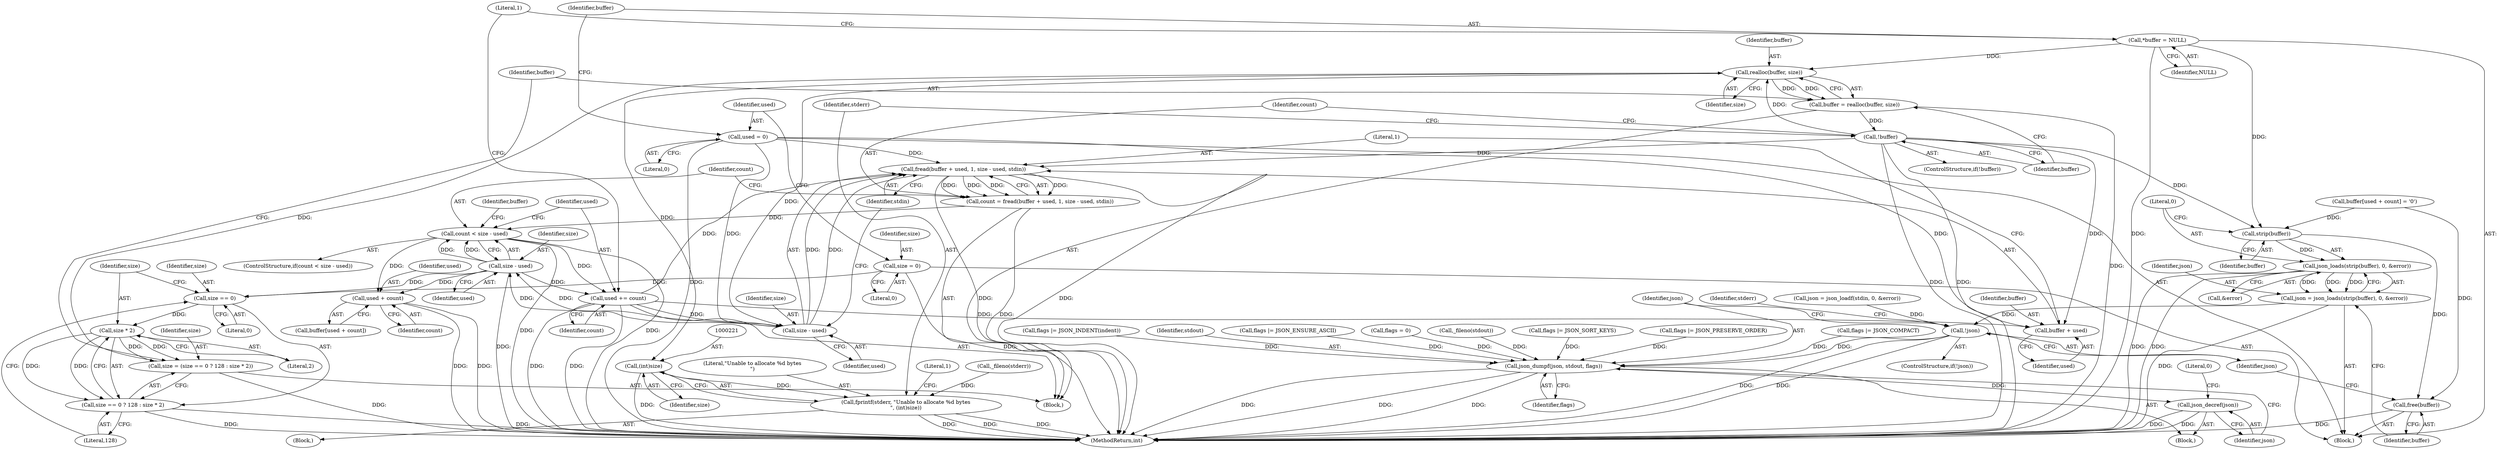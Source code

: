 digraph "0_jansson_8f80c2d83808150724d31793e6ade92749b1faa4_11@API" {
"1000210" [label="(Call,realloc(buffer, size))"];
"1000191" [label="(Call,*buffer = NULL)"];
"1000214" [label="(Call,!buffer)"];
"1000208" [label="(Call,buffer = realloc(buffer, size))"];
"1000210" [label="(Call,realloc(buffer, size))"];
"1000198" [label="(Call,size = (size == 0 ? 128 : size * 2))"];
"1000205" [label="(Call,size * 2)"];
"1000201" [label="(Call,size == 0)"];
"1000239" [label="(Call,size - used)"];
"1000232" [label="(Call,size - used)"];
"1000187" [label="(Call,used = 0)"];
"1000251" [label="(Call,used += count)"];
"1000237" [label="(Call,count < size - used)"];
"1000225" [label="(Call,count = fread(buffer + used, 1, size - used, stdin))"];
"1000227" [label="(Call,fread(buffer + used, 1, size - used, stdin))"];
"1000183" [label="(Call,size = 0)"];
"1000220" [label="(Call,(int)size)"];
"1000217" [label="(Call,fprintf(stderr, \"Unable to allocate %d bytes\n\", (int)size))"];
"1000246" [label="(Call,used + count)"];
"1000228" [label="(Call,buffer + used)"];
"1000200" [label="(Call,size == 0 ? 128 : size * 2)"];
"1000257" [label="(Call,strip(buffer))"];
"1000256" [label="(Call,json_loads(strip(buffer), 0, &error))"];
"1000254" [label="(Call,json = json_loads(strip(buffer), 0, &error))"];
"1000273" [label="(Call,!json)"];
"1000293" [label="(Call,json_dumpf(json, stdout, flags))"];
"1000297" [label="(Call,json_decref(json))"];
"1000262" [label="(Call,free(buffer))"];
"1000232" [label="(Call,size - used)"];
"1000297" [label="(Call,json_decref(json))"];
"1000230" [label="(Identifier,used)"];
"1000181" [label="(Block,)"];
"1000217" [label="(Call,fprintf(stderr, \"Unable to allocate %d bytes\n\", (int)size))"];
"1000272" [label="(ControlStructure,if(!json))"];
"1000201" [label="(Call,size == 0)"];
"1000206" [label="(Identifier,size)"];
"1000209" [label="(Identifier,buffer)"];
"1000234" [label="(Identifier,used)"];
"1000262" [label="(Call,free(buffer))"];
"1000295" [label="(Identifier,stdout)"];
"1000157" [label="(Call,flags |= JSON_ENSURE_ASCII)"];
"1000259" [label="(Literal,0)"];
"1000211" [label="(Identifier,buffer)"];
"1000241" [label="(Identifier,used)"];
"1000293" [label="(Call,json_dumpf(json, stdout, flags))"];
"1000253" [label="(Identifier,count)"];
"1000248" [label="(Identifier,count)"];
"1000277" [label="(Identifier,stderr)"];
"1000219" [label="(Literal,\"Unable to allocate %d bytes\n\")"];
"1000199" [label="(Identifier,size)"];
"1000239" [label="(Call,size - used)"];
"1000183" [label="(Call,size = 0)"];
"1000204" [label="(Literal,128)"];
"1000238" [label="(Identifier,count)"];
"1000184" [label="(Identifier,size)"];
"1000226" [label="(Identifier,count)"];
"1000245" [label="(Identifier,buffer)"];
"1000243" [label="(Call,buffer[used + count] = '\0')"];
"1000196" [label="(Block,)"];
"1000203" [label="(Literal,0)"];
"1000233" [label="(Identifier,size)"];
"1000255" [label="(Identifier,json)"];
"1000187" [label="(Call,used = 0)"];
"1000294" [label="(Identifier,json)"];
"1000265" [label="(Call,json = json_loadf(stdin, 0, &error))"];
"1000228" [label="(Call,buffer + used)"];
"1000225" [label="(Call,count = fread(buffer + used, 1, size - used, stdin))"];
"1000251" [label="(Call,used += count)"];
"1000258" [label="(Identifier,buffer)"];
"1000235" [label="(Identifier,stdin)"];
"1000240" [label="(Identifier,size)"];
"1000215" [label="(Identifier,buffer)"];
"1000300" [label="(Literal,0)"];
"1000188" [label="(Identifier,used)"];
"1000106" [label="(Call,flags = 0)"];
"1000236" [label="(ControlStructure,if(count < size - used))"];
"1000208" [label="(Call,buffer = realloc(buffer, size))"];
"1000185" [label="(Literal,0)"];
"1000252" [label="(Identifier,used)"];
"1000218" [label="(Identifier,stderr)"];
"1000112" [label="(Call,_fileno(stdout))"];
"1000193" [label="(Identifier,NULL)"];
"1000263" [label="(Identifier,buffer)"];
"1000213" [label="(ControlStructure,if(!buffer))"];
"1000200" [label="(Call,size == 0 ? 128 : size * 2)"];
"1000210" [label="(Call,realloc(buffer, size))"];
"1000212" [label="(Identifier,size)"];
"1000301" [label="(MethodReturn,int)"];
"1000220" [label="(Call,(int)size)"];
"1000273" [label="(Call,!json)"];
"1000195" [label="(Literal,1)"];
"1000205" [label="(Call,size * 2)"];
"1000298" [label="(Identifier,json)"];
"1000247" [label="(Identifier,used)"];
"1000192" [label="(Identifier,buffer)"];
"1000296" [label="(Identifier,flags)"];
"1000169" [label="(Call,flags |= JSON_SORT_KEYS)"];
"1000222" [label="(Identifier,size)"];
"1000216" [label="(Block,)"];
"1000207" [label="(Literal,2)"];
"1000103" [label="(Block,)"];
"1000227" [label="(Call,fread(buffer + used, 1, size - used, stdin))"];
"1000260" [label="(Call,&error)"];
"1000224" [label="(Literal,1)"];
"1000116" [label="(Call,_fileno(stderr))"];
"1000256" [label="(Call,json_loads(strip(buffer), 0, &error))"];
"1000237" [label="(Call,count < size - used)"];
"1000202" [label="(Identifier,size)"];
"1000246" [label="(Call,used + count)"];
"1000198" [label="(Call,size = (size == 0 ? 128 : size * 2))"];
"1000163" [label="(Call,flags |= JSON_PRESERVE_ORDER)"];
"1000244" [label="(Call,buffer[used + count])"];
"1000257" [label="(Call,strip(buffer))"];
"1000231" [label="(Literal,1)"];
"1000214" [label="(Call,!buffer)"];
"1000189" [label="(Literal,0)"];
"1000151" [label="(Call,flags |= JSON_COMPACT)"];
"1000142" [label="(Call,flags |= JSON_INDENT(indent))"];
"1000229" [label="(Identifier,buffer)"];
"1000254" [label="(Call,json = json_loads(strip(buffer), 0, &error))"];
"1000274" [label="(Identifier,json)"];
"1000191" [label="(Call,*buffer = NULL)"];
"1000210" -> "1000208"  [label="AST: "];
"1000210" -> "1000212"  [label="CFG: "];
"1000211" -> "1000210"  [label="AST: "];
"1000212" -> "1000210"  [label="AST: "];
"1000208" -> "1000210"  [label="CFG: "];
"1000210" -> "1000208"  [label="DDG: "];
"1000210" -> "1000208"  [label="DDG: "];
"1000191" -> "1000210"  [label="DDG: "];
"1000214" -> "1000210"  [label="DDG: "];
"1000198" -> "1000210"  [label="DDG: "];
"1000210" -> "1000220"  [label="DDG: "];
"1000210" -> "1000232"  [label="DDG: "];
"1000191" -> "1000181"  [label="AST: "];
"1000191" -> "1000193"  [label="CFG: "];
"1000192" -> "1000191"  [label="AST: "];
"1000193" -> "1000191"  [label="AST: "];
"1000195" -> "1000191"  [label="CFG: "];
"1000191" -> "1000301"  [label="DDG: "];
"1000191" -> "1000257"  [label="DDG: "];
"1000214" -> "1000213"  [label="AST: "];
"1000214" -> "1000215"  [label="CFG: "];
"1000215" -> "1000214"  [label="AST: "];
"1000218" -> "1000214"  [label="CFG: "];
"1000226" -> "1000214"  [label="CFG: "];
"1000214" -> "1000301"  [label="DDG: "];
"1000214" -> "1000301"  [label="DDG: "];
"1000208" -> "1000214"  [label="DDG: "];
"1000214" -> "1000227"  [label="DDG: "];
"1000214" -> "1000228"  [label="DDG: "];
"1000214" -> "1000257"  [label="DDG: "];
"1000208" -> "1000196"  [label="AST: "];
"1000209" -> "1000208"  [label="AST: "];
"1000215" -> "1000208"  [label="CFG: "];
"1000208" -> "1000301"  [label="DDG: "];
"1000198" -> "1000196"  [label="AST: "];
"1000198" -> "1000200"  [label="CFG: "];
"1000199" -> "1000198"  [label="AST: "];
"1000200" -> "1000198"  [label="AST: "];
"1000209" -> "1000198"  [label="CFG: "];
"1000198" -> "1000301"  [label="DDG: "];
"1000205" -> "1000198"  [label="DDG: "];
"1000205" -> "1000198"  [label="DDG: "];
"1000205" -> "1000200"  [label="AST: "];
"1000205" -> "1000207"  [label="CFG: "];
"1000206" -> "1000205"  [label="AST: "];
"1000207" -> "1000205"  [label="AST: "];
"1000200" -> "1000205"  [label="CFG: "];
"1000205" -> "1000200"  [label="DDG: "];
"1000205" -> "1000200"  [label="DDG: "];
"1000201" -> "1000205"  [label="DDG: "];
"1000201" -> "1000200"  [label="AST: "];
"1000201" -> "1000203"  [label="CFG: "];
"1000202" -> "1000201"  [label="AST: "];
"1000203" -> "1000201"  [label="AST: "];
"1000204" -> "1000201"  [label="CFG: "];
"1000206" -> "1000201"  [label="CFG: "];
"1000239" -> "1000201"  [label="DDG: "];
"1000183" -> "1000201"  [label="DDG: "];
"1000239" -> "1000237"  [label="AST: "];
"1000239" -> "1000241"  [label="CFG: "];
"1000240" -> "1000239"  [label="AST: "];
"1000241" -> "1000239"  [label="AST: "];
"1000237" -> "1000239"  [label="CFG: "];
"1000239" -> "1000301"  [label="DDG: "];
"1000239" -> "1000237"  [label="DDG: "];
"1000239" -> "1000237"  [label="DDG: "];
"1000232" -> "1000239"  [label="DDG: "];
"1000232" -> "1000239"  [label="DDG: "];
"1000239" -> "1000246"  [label="DDG: "];
"1000239" -> "1000251"  [label="DDG: "];
"1000232" -> "1000227"  [label="AST: "];
"1000232" -> "1000234"  [label="CFG: "];
"1000233" -> "1000232"  [label="AST: "];
"1000234" -> "1000232"  [label="AST: "];
"1000235" -> "1000232"  [label="CFG: "];
"1000232" -> "1000227"  [label="DDG: "];
"1000232" -> "1000227"  [label="DDG: "];
"1000187" -> "1000232"  [label="DDG: "];
"1000251" -> "1000232"  [label="DDG: "];
"1000187" -> "1000181"  [label="AST: "];
"1000187" -> "1000189"  [label="CFG: "];
"1000188" -> "1000187"  [label="AST: "];
"1000189" -> "1000187"  [label="AST: "];
"1000192" -> "1000187"  [label="CFG: "];
"1000187" -> "1000301"  [label="DDG: "];
"1000187" -> "1000227"  [label="DDG: "];
"1000187" -> "1000228"  [label="DDG: "];
"1000251" -> "1000196"  [label="AST: "];
"1000251" -> "1000253"  [label="CFG: "];
"1000252" -> "1000251"  [label="AST: "];
"1000253" -> "1000251"  [label="AST: "];
"1000195" -> "1000251"  [label="CFG: "];
"1000251" -> "1000301"  [label="DDG: "];
"1000251" -> "1000301"  [label="DDG: "];
"1000251" -> "1000227"  [label="DDG: "];
"1000251" -> "1000228"  [label="DDG: "];
"1000237" -> "1000251"  [label="DDG: "];
"1000237" -> "1000236"  [label="AST: "];
"1000238" -> "1000237"  [label="AST: "];
"1000245" -> "1000237"  [label="CFG: "];
"1000252" -> "1000237"  [label="CFG: "];
"1000237" -> "1000301"  [label="DDG: "];
"1000237" -> "1000301"  [label="DDG: "];
"1000225" -> "1000237"  [label="DDG: "];
"1000237" -> "1000246"  [label="DDG: "];
"1000225" -> "1000196"  [label="AST: "];
"1000225" -> "1000227"  [label="CFG: "];
"1000226" -> "1000225"  [label="AST: "];
"1000227" -> "1000225"  [label="AST: "];
"1000238" -> "1000225"  [label="CFG: "];
"1000225" -> "1000301"  [label="DDG: "];
"1000227" -> "1000225"  [label="DDG: "];
"1000227" -> "1000225"  [label="DDG: "];
"1000227" -> "1000225"  [label="DDG: "];
"1000227" -> "1000225"  [label="DDG: "];
"1000227" -> "1000235"  [label="CFG: "];
"1000228" -> "1000227"  [label="AST: "];
"1000231" -> "1000227"  [label="AST: "];
"1000235" -> "1000227"  [label="AST: "];
"1000227" -> "1000301"  [label="DDG: "];
"1000227" -> "1000301"  [label="DDG: "];
"1000183" -> "1000181"  [label="AST: "];
"1000183" -> "1000185"  [label="CFG: "];
"1000184" -> "1000183"  [label="AST: "];
"1000185" -> "1000183"  [label="AST: "];
"1000188" -> "1000183"  [label="CFG: "];
"1000183" -> "1000301"  [label="DDG: "];
"1000220" -> "1000217"  [label="AST: "];
"1000220" -> "1000222"  [label="CFG: "];
"1000221" -> "1000220"  [label="AST: "];
"1000222" -> "1000220"  [label="AST: "];
"1000217" -> "1000220"  [label="CFG: "];
"1000220" -> "1000301"  [label="DDG: "];
"1000220" -> "1000217"  [label="DDG: "];
"1000217" -> "1000216"  [label="AST: "];
"1000218" -> "1000217"  [label="AST: "];
"1000219" -> "1000217"  [label="AST: "];
"1000224" -> "1000217"  [label="CFG: "];
"1000217" -> "1000301"  [label="DDG: "];
"1000217" -> "1000301"  [label="DDG: "];
"1000217" -> "1000301"  [label="DDG: "];
"1000116" -> "1000217"  [label="DDG: "];
"1000246" -> "1000244"  [label="AST: "];
"1000246" -> "1000248"  [label="CFG: "];
"1000247" -> "1000246"  [label="AST: "];
"1000248" -> "1000246"  [label="AST: "];
"1000244" -> "1000246"  [label="CFG: "];
"1000246" -> "1000301"  [label="DDG: "];
"1000246" -> "1000301"  [label="DDG: "];
"1000228" -> "1000230"  [label="CFG: "];
"1000229" -> "1000228"  [label="AST: "];
"1000230" -> "1000228"  [label="AST: "];
"1000231" -> "1000228"  [label="CFG: "];
"1000200" -> "1000204"  [label="CFG: "];
"1000204" -> "1000200"  [label="AST: "];
"1000200" -> "1000301"  [label="DDG: "];
"1000200" -> "1000301"  [label="DDG: "];
"1000257" -> "1000256"  [label="AST: "];
"1000257" -> "1000258"  [label="CFG: "];
"1000258" -> "1000257"  [label="AST: "];
"1000259" -> "1000257"  [label="CFG: "];
"1000257" -> "1000256"  [label="DDG: "];
"1000243" -> "1000257"  [label="DDG: "];
"1000257" -> "1000262"  [label="DDG: "];
"1000256" -> "1000254"  [label="AST: "];
"1000256" -> "1000260"  [label="CFG: "];
"1000259" -> "1000256"  [label="AST: "];
"1000260" -> "1000256"  [label="AST: "];
"1000254" -> "1000256"  [label="CFG: "];
"1000256" -> "1000301"  [label="DDG: "];
"1000256" -> "1000301"  [label="DDG: "];
"1000256" -> "1000254"  [label="DDG: "];
"1000256" -> "1000254"  [label="DDG: "];
"1000256" -> "1000254"  [label="DDG: "];
"1000254" -> "1000181"  [label="AST: "];
"1000255" -> "1000254"  [label="AST: "];
"1000263" -> "1000254"  [label="CFG: "];
"1000254" -> "1000301"  [label="DDG: "];
"1000254" -> "1000273"  [label="DDG: "];
"1000273" -> "1000272"  [label="AST: "];
"1000273" -> "1000274"  [label="CFG: "];
"1000274" -> "1000273"  [label="AST: "];
"1000277" -> "1000273"  [label="CFG: "];
"1000294" -> "1000273"  [label="CFG: "];
"1000273" -> "1000301"  [label="DDG: "];
"1000273" -> "1000301"  [label="DDG: "];
"1000265" -> "1000273"  [label="DDG: "];
"1000273" -> "1000293"  [label="DDG: "];
"1000293" -> "1000103"  [label="AST: "];
"1000293" -> "1000296"  [label="CFG: "];
"1000294" -> "1000293"  [label="AST: "];
"1000295" -> "1000293"  [label="AST: "];
"1000296" -> "1000293"  [label="AST: "];
"1000298" -> "1000293"  [label="CFG: "];
"1000293" -> "1000301"  [label="DDG: "];
"1000293" -> "1000301"  [label="DDG: "];
"1000293" -> "1000301"  [label="DDG: "];
"1000112" -> "1000293"  [label="DDG: "];
"1000163" -> "1000293"  [label="DDG: "];
"1000106" -> "1000293"  [label="DDG: "];
"1000151" -> "1000293"  [label="DDG: "];
"1000157" -> "1000293"  [label="DDG: "];
"1000142" -> "1000293"  [label="DDG: "];
"1000169" -> "1000293"  [label="DDG: "];
"1000293" -> "1000297"  [label="DDG: "];
"1000297" -> "1000103"  [label="AST: "];
"1000297" -> "1000298"  [label="CFG: "];
"1000298" -> "1000297"  [label="AST: "];
"1000300" -> "1000297"  [label="CFG: "];
"1000297" -> "1000301"  [label="DDG: "];
"1000297" -> "1000301"  [label="DDG: "];
"1000262" -> "1000181"  [label="AST: "];
"1000262" -> "1000263"  [label="CFG: "];
"1000263" -> "1000262"  [label="AST: "];
"1000274" -> "1000262"  [label="CFG: "];
"1000262" -> "1000301"  [label="DDG: "];
"1000243" -> "1000262"  [label="DDG: "];
}
